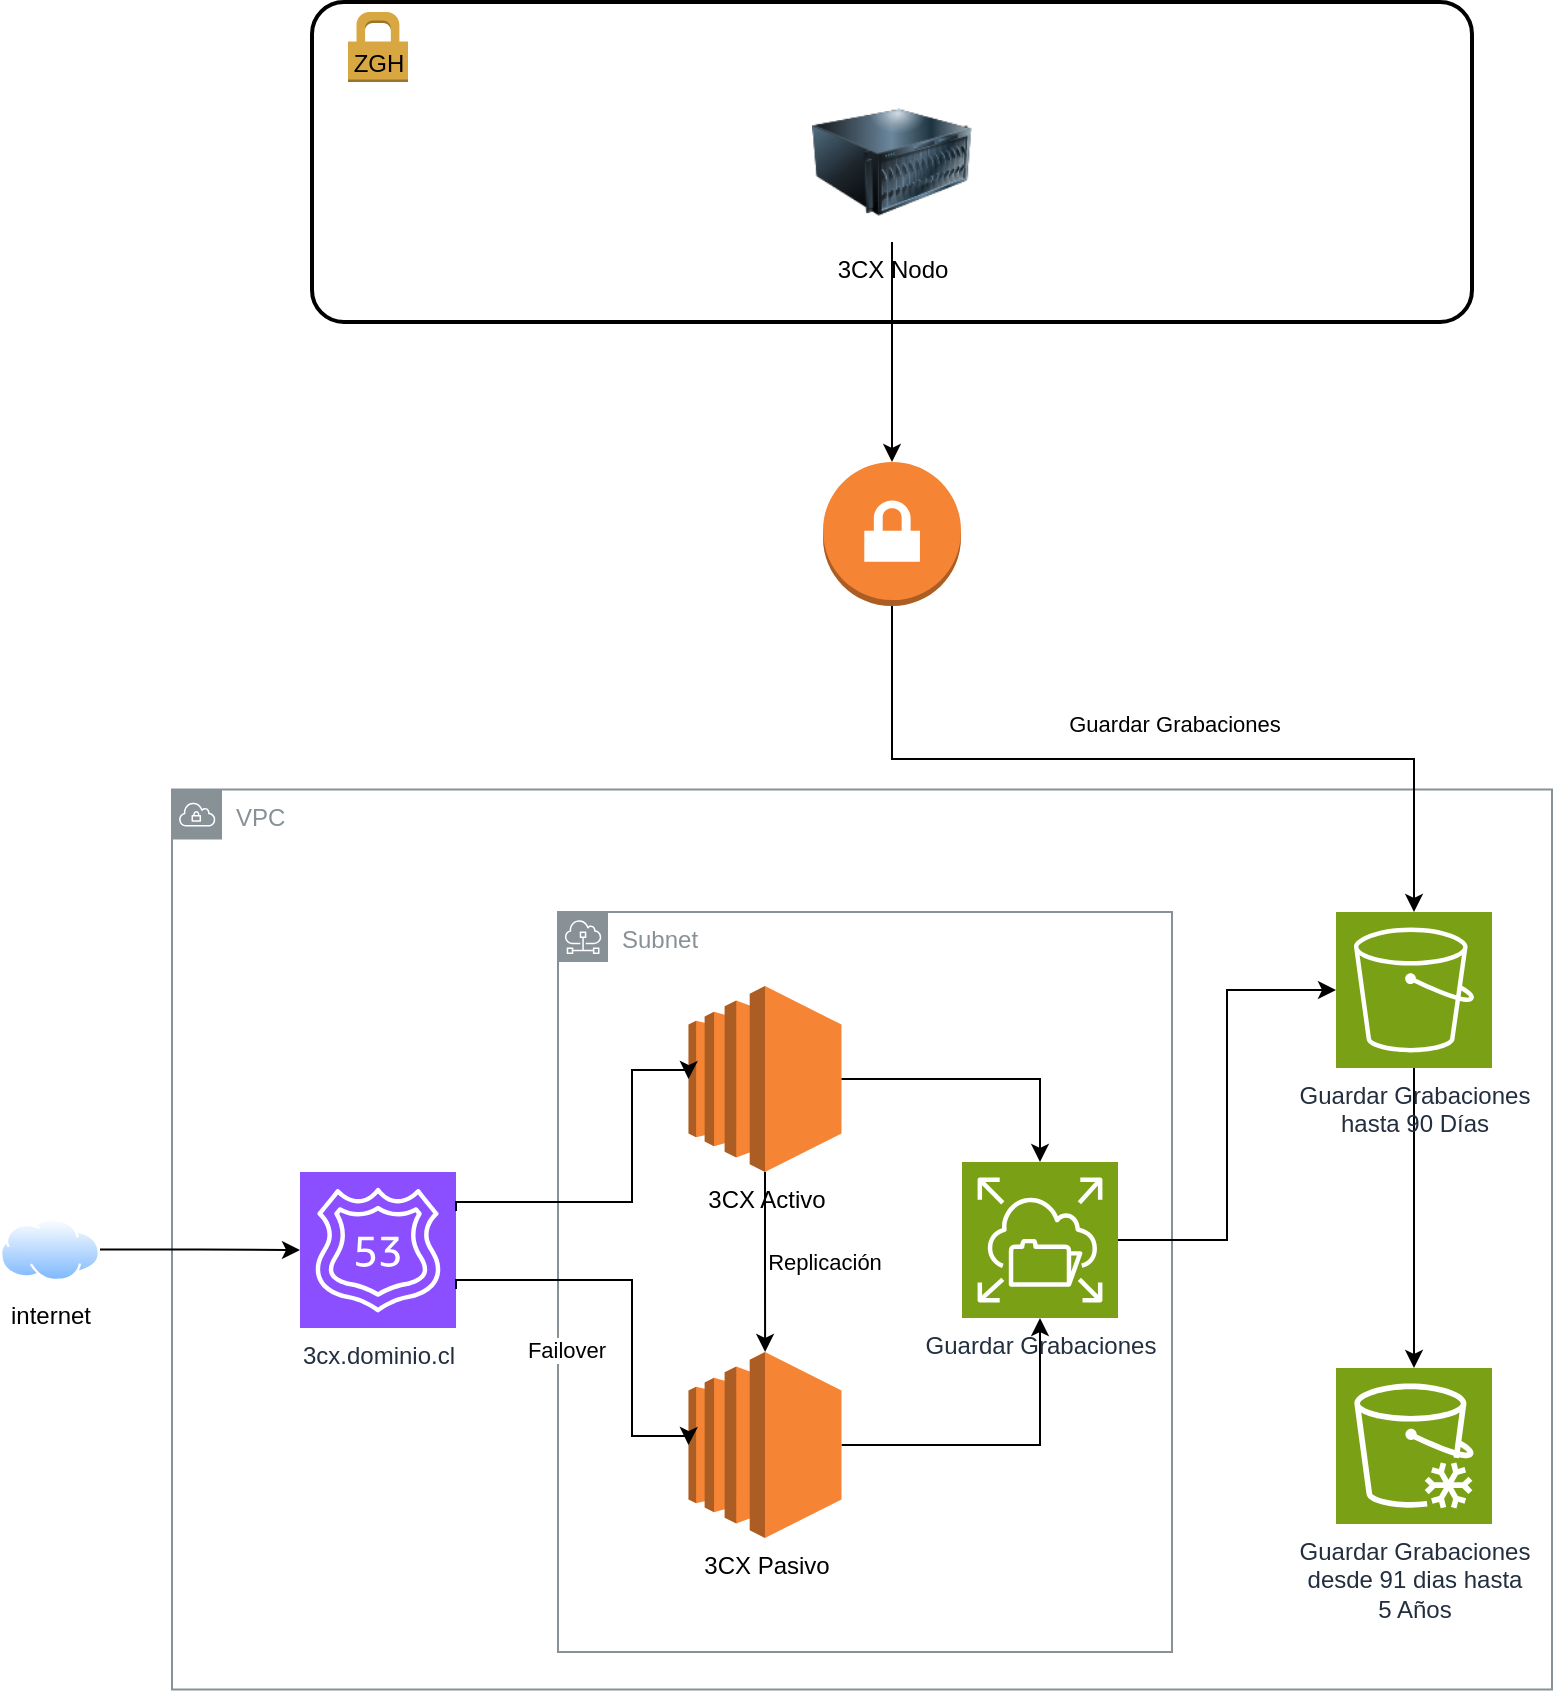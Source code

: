 <mxfile version="22.1.11" type="github">
  <diagram name="Página-1" id="bMW2IbAEzdGuLqOlzrSL">
    <mxGraphModel dx="1306" dy="723" grid="1" gridSize="10" guides="1" tooltips="1" connect="1" arrows="1" fold="1" page="1" pageScale="1" pageWidth="827" pageHeight="1169" math="0" shadow="0">
      <root>
        <mxCell id="0" />
        <mxCell id="1" parent="0" />
        <mxCell id="y5oixIiV6MIW93EJlMAJ-1" value="VPC" style="sketch=0;outlineConnect=0;gradientColor=none;html=1;whiteSpace=wrap;fontSize=12;fontStyle=0;shape=mxgraph.aws4.group;grIcon=mxgraph.aws4.group_vpc;strokeColor=#879196;fillColor=none;verticalAlign=top;align=left;spacingLeft=30;fontColor=#879196;dashed=0;" vertex="1" parent="1">
          <mxGeometry x="110" y="423.75" width="690" height="450" as="geometry" />
        </mxCell>
        <mxCell id="y5oixIiV6MIW93EJlMAJ-4" style="edgeStyle=orthogonalEdgeStyle;rounded=0;orthogonalLoop=1;jettySize=auto;html=1;exitX=1;exitY=0.5;exitDx=0;exitDy=0;" edge="1" parent="1" source="y5oixIiV6MIW93EJlMAJ-2" target="y5oixIiV6MIW93EJlMAJ-3">
          <mxGeometry relative="1" as="geometry" />
        </mxCell>
        <mxCell id="y5oixIiV6MIW93EJlMAJ-2" value="internet" style="image;aspect=fixed;perimeter=ellipsePerimeter;html=1;align=center;shadow=0;dashed=0;spacingTop=3;image=img/lib/active_directory/internet_cloud.svg;" vertex="1" parent="1">
          <mxGeometry x="24" y="638" width="50" height="31.5" as="geometry" />
        </mxCell>
        <mxCell id="y5oixIiV6MIW93EJlMAJ-3" value="3cx.dominio.cl" style="sketch=0;points=[[0,0,0],[0.25,0,0],[0.5,0,0],[0.75,0,0],[1,0,0],[0,1,0],[0.25,1,0],[0.5,1,0],[0.75,1,0],[1,1,0],[0,0.25,0],[0,0.5,0],[0,0.75,0],[1,0.25,0],[1,0.5,0],[1,0.75,0]];outlineConnect=0;fontColor=#232F3E;fillColor=#8C4FFF;strokeColor=#ffffff;dashed=0;verticalLabelPosition=bottom;verticalAlign=top;align=center;html=1;fontSize=12;fontStyle=0;aspect=fixed;shape=mxgraph.aws4.resourceIcon;resIcon=mxgraph.aws4.route_53;" vertex="1" parent="1">
          <mxGeometry x="174" y="615" width="78" height="78" as="geometry" />
        </mxCell>
        <mxCell id="y5oixIiV6MIW93EJlMAJ-5" value="Subnet" style="sketch=0;outlineConnect=0;gradientColor=none;html=1;whiteSpace=wrap;fontSize=12;fontStyle=0;shape=mxgraph.aws4.group;grIcon=mxgraph.aws4.group_subnet;strokeColor=#879196;fillColor=none;verticalAlign=top;align=left;spacingLeft=30;fontColor=#879196;dashed=0;" vertex="1" parent="1">
          <mxGeometry x="303" y="485" width="307" height="370" as="geometry" />
        </mxCell>
        <mxCell id="y5oixIiV6MIW93EJlMAJ-6" value="" style="rounded=1;arcSize=10;dashed=0;fillColor=none;gradientColor=none;strokeWidth=2;" vertex="1" parent="1">
          <mxGeometry x="180" y="30" width="580" height="160" as="geometry" />
        </mxCell>
        <mxCell id="y5oixIiV6MIW93EJlMAJ-7" value="&amp;nbsp; &amp;nbsp; &amp;nbsp; &amp;nbsp; &amp;nbsp; &amp;nbsp; &amp;nbsp; &lt;br&gt;ZGH" style="dashed=0;html=1;shape=mxgraph.aws3.permissions;fillColor=#D9A741;gradientColor=none;dashed=0;" vertex="1" parent="1">
          <mxGeometry x="198" y="35" width="30" height="35" as="geometry" />
        </mxCell>
        <mxCell id="y5oixIiV6MIW93EJlMAJ-28" style="edgeStyle=orthogonalEdgeStyle;rounded=0;orthogonalLoop=1;jettySize=auto;html=1;exitX=0.5;exitY=1;exitDx=0;exitDy=0;exitPerimeter=0;" edge="1" parent="1" source="y5oixIiV6MIW93EJlMAJ-8" target="y5oixIiV6MIW93EJlMAJ-27">
          <mxGeometry relative="1" as="geometry" />
        </mxCell>
        <mxCell id="y5oixIiV6MIW93EJlMAJ-34" value="Guardar Grabaciones" style="edgeLabel;html=1;align=center;verticalAlign=middle;resizable=0;points=[];" vertex="1" connectable="0" parent="y5oixIiV6MIW93EJlMAJ-28">
          <mxGeometry x="-0.307" y="3" relative="1" as="geometry">
            <mxPoint x="74" y="-15" as="offset" />
          </mxGeometry>
        </mxCell>
        <mxCell id="y5oixIiV6MIW93EJlMAJ-8" value="" style="outlineConnect=0;dashed=0;verticalLabelPosition=bottom;verticalAlign=top;align=center;html=1;shape=mxgraph.aws3.vpn_gateway;fillColor=#F58534;gradientColor=none;" vertex="1" parent="1">
          <mxGeometry x="435.5" y="260" width="69" height="72" as="geometry" />
        </mxCell>
        <mxCell id="y5oixIiV6MIW93EJlMAJ-9" value="3CX Nodo" style="image;html=1;image=img/lib/clip_art/computers/Server_128x128.png" vertex="1" parent="1">
          <mxGeometry x="430" y="70" width="80" height="80" as="geometry" />
        </mxCell>
        <mxCell id="y5oixIiV6MIW93EJlMAJ-10" style="edgeStyle=orthogonalEdgeStyle;rounded=0;orthogonalLoop=1;jettySize=auto;html=1;exitX=0.5;exitY=1;exitDx=0;exitDy=0;entryX=0.5;entryY=0;entryDx=0;entryDy=0;entryPerimeter=0;" edge="1" parent="1" source="y5oixIiV6MIW93EJlMAJ-9" target="y5oixIiV6MIW93EJlMAJ-8">
          <mxGeometry relative="1" as="geometry" />
        </mxCell>
        <mxCell id="y5oixIiV6MIW93EJlMAJ-20" style="edgeStyle=orthogonalEdgeStyle;rounded=0;orthogonalLoop=1;jettySize=auto;html=1;exitX=0.5;exitY=1;exitDx=0;exitDy=0;exitPerimeter=0;" edge="1" parent="1" source="y5oixIiV6MIW93EJlMAJ-15" target="y5oixIiV6MIW93EJlMAJ-16">
          <mxGeometry relative="1" as="geometry" />
        </mxCell>
        <mxCell id="y5oixIiV6MIW93EJlMAJ-21" value="Replicación" style="edgeLabel;html=1;align=center;verticalAlign=middle;resizable=0;points=[];" vertex="1" connectable="0" parent="y5oixIiV6MIW93EJlMAJ-20">
          <mxGeometry x="0.334" y="1" relative="1" as="geometry">
            <mxPoint x="28" y="-15" as="offset" />
          </mxGeometry>
        </mxCell>
        <mxCell id="y5oixIiV6MIW93EJlMAJ-15" value="3CX Activo" style="outlineConnect=0;dashed=0;verticalLabelPosition=bottom;verticalAlign=top;align=center;html=1;shape=mxgraph.aws3.ec2;fillColor=#F58534;gradientColor=none;" vertex="1" parent="1">
          <mxGeometry x="368.25" y="522" width="76.5" height="93" as="geometry" />
        </mxCell>
        <mxCell id="y5oixIiV6MIW93EJlMAJ-30" style="edgeStyle=orthogonalEdgeStyle;rounded=0;orthogonalLoop=1;jettySize=auto;html=1;exitX=1;exitY=0.5;exitDx=0;exitDy=0;exitPerimeter=0;" edge="1" parent="1" source="y5oixIiV6MIW93EJlMAJ-16" target="y5oixIiV6MIW93EJlMAJ-25">
          <mxGeometry relative="1" as="geometry" />
        </mxCell>
        <mxCell id="y5oixIiV6MIW93EJlMAJ-16" value="3CX Pasivo" style="outlineConnect=0;dashed=0;verticalLabelPosition=bottom;verticalAlign=top;align=center;html=1;shape=mxgraph.aws3.ec2;fillColor=#F58534;gradientColor=none;" vertex="1" parent="1">
          <mxGeometry x="368.25" y="705" width="76.5" height="93" as="geometry" />
        </mxCell>
        <mxCell id="y5oixIiV6MIW93EJlMAJ-17" style="edgeStyle=orthogonalEdgeStyle;rounded=0;orthogonalLoop=1;jettySize=auto;html=1;exitX=1;exitY=0.25;exitDx=0;exitDy=0;exitPerimeter=0;entryX=0;entryY=0.5;entryDx=0;entryDy=0;entryPerimeter=0;" edge="1" parent="1" source="y5oixIiV6MIW93EJlMAJ-3" target="y5oixIiV6MIW93EJlMAJ-15">
          <mxGeometry relative="1" as="geometry">
            <Array as="points">
              <mxPoint x="340" y="630" />
              <mxPoint x="340" y="564" />
            </Array>
          </mxGeometry>
        </mxCell>
        <mxCell id="y5oixIiV6MIW93EJlMAJ-18" style="edgeStyle=orthogonalEdgeStyle;rounded=0;orthogonalLoop=1;jettySize=auto;html=1;exitX=1;exitY=0.75;exitDx=0;exitDy=0;exitPerimeter=0;entryX=0;entryY=0.5;entryDx=0;entryDy=0;entryPerimeter=0;" edge="1" parent="1" source="y5oixIiV6MIW93EJlMAJ-3" target="y5oixIiV6MIW93EJlMAJ-16">
          <mxGeometry relative="1" as="geometry">
            <Array as="points">
              <mxPoint x="340" y="669" />
              <mxPoint x="340" y="747" />
            </Array>
          </mxGeometry>
        </mxCell>
        <mxCell id="y5oixIiV6MIW93EJlMAJ-19" value="Failover" style="edgeLabel;html=1;align=center;verticalAlign=middle;resizable=0;points=[];" vertex="1" connectable="0" parent="y5oixIiV6MIW93EJlMAJ-18">
          <mxGeometry x="-0.171" y="-5" relative="1" as="geometry">
            <mxPoint x="-25" y="30" as="offset" />
          </mxGeometry>
        </mxCell>
        <mxCell id="y5oixIiV6MIW93EJlMAJ-25" value="Guardar Grabaciones" style="sketch=0;points=[[0,0,0],[0.25,0,0],[0.5,0,0],[0.75,0,0],[1,0,0],[0,1,0],[0.25,1,0],[0.5,1,0],[0.75,1,0],[1,1,0],[0,0.25,0],[0,0.5,0],[0,0.75,0],[1,0.25,0],[1,0.5,0],[1,0.75,0]];outlineConnect=0;fontColor=#232F3E;fillColor=#7AA116;strokeColor=#ffffff;dashed=0;verticalLabelPosition=bottom;verticalAlign=top;align=center;html=1;fontSize=12;fontStyle=0;aspect=fixed;shape=mxgraph.aws4.resourceIcon;resIcon=mxgraph.aws4.elastic_file_system;" vertex="1" parent="1">
          <mxGeometry x="505" y="610" width="78" height="78" as="geometry" />
        </mxCell>
        <mxCell id="y5oixIiV6MIW93EJlMAJ-33" style="edgeStyle=orthogonalEdgeStyle;rounded=0;orthogonalLoop=1;jettySize=auto;html=1;exitX=0.5;exitY=1;exitDx=0;exitDy=0;exitPerimeter=0;" edge="1" parent="1" source="y5oixIiV6MIW93EJlMAJ-27" target="y5oixIiV6MIW93EJlMAJ-32">
          <mxGeometry relative="1" as="geometry" />
        </mxCell>
        <mxCell id="y5oixIiV6MIW93EJlMAJ-27" value="Guardar Grabaciones&lt;br&gt;hasta 90 Días" style="sketch=0;points=[[0,0,0],[0.25,0,0],[0.5,0,0],[0.75,0,0],[1,0,0],[0,1,0],[0.25,1,0],[0.5,1,0],[0.75,1,0],[1,1,0],[0,0.25,0],[0,0.5,0],[0,0.75,0],[1,0.25,0],[1,0.5,0],[1,0.75,0]];outlineConnect=0;fontColor=#232F3E;fillColor=#7AA116;strokeColor=#ffffff;dashed=0;verticalLabelPosition=bottom;verticalAlign=top;align=center;html=1;fontSize=12;fontStyle=0;aspect=fixed;shape=mxgraph.aws4.resourceIcon;resIcon=mxgraph.aws4.s3;" vertex="1" parent="1">
          <mxGeometry x="692" y="485" width="78" height="78" as="geometry" />
        </mxCell>
        <mxCell id="y5oixIiV6MIW93EJlMAJ-29" style="edgeStyle=orthogonalEdgeStyle;rounded=0;orthogonalLoop=1;jettySize=auto;html=1;exitX=1;exitY=0.5;exitDx=0;exitDy=0;exitPerimeter=0;entryX=0.5;entryY=0;entryDx=0;entryDy=0;entryPerimeter=0;" edge="1" parent="1" source="y5oixIiV6MIW93EJlMAJ-15" target="y5oixIiV6MIW93EJlMAJ-25">
          <mxGeometry relative="1" as="geometry" />
        </mxCell>
        <mxCell id="y5oixIiV6MIW93EJlMAJ-31" style="edgeStyle=orthogonalEdgeStyle;rounded=0;orthogonalLoop=1;jettySize=auto;html=1;exitX=1;exitY=0.5;exitDx=0;exitDy=0;exitPerimeter=0;entryX=0;entryY=0.5;entryDx=0;entryDy=0;entryPerimeter=0;" edge="1" parent="1" source="y5oixIiV6MIW93EJlMAJ-25" target="y5oixIiV6MIW93EJlMAJ-27">
          <mxGeometry relative="1" as="geometry" />
        </mxCell>
        <mxCell id="y5oixIiV6MIW93EJlMAJ-32" value="Guardar Grabaciones &lt;br&gt;desde 91 dias hasta&lt;br&gt;5 Años" style="sketch=0;points=[[0,0,0],[0.25,0,0],[0.5,0,0],[0.75,0,0],[1,0,0],[0,1,0],[0.25,1,0],[0.5,1,0],[0.75,1,0],[1,1,0],[0,0.25,0],[0,0.5,0],[0,0.75,0],[1,0.25,0],[1,0.5,0],[1,0.75,0]];outlineConnect=0;fontColor=#232F3E;fillColor=#7AA116;strokeColor=#ffffff;dashed=0;verticalLabelPosition=bottom;verticalAlign=top;align=center;html=1;fontSize=12;fontStyle=0;aspect=fixed;shape=mxgraph.aws4.resourceIcon;resIcon=mxgraph.aws4.glacier;" vertex="1" parent="1">
          <mxGeometry x="692" y="713" width="78" height="78" as="geometry" />
        </mxCell>
      </root>
    </mxGraphModel>
  </diagram>
</mxfile>
